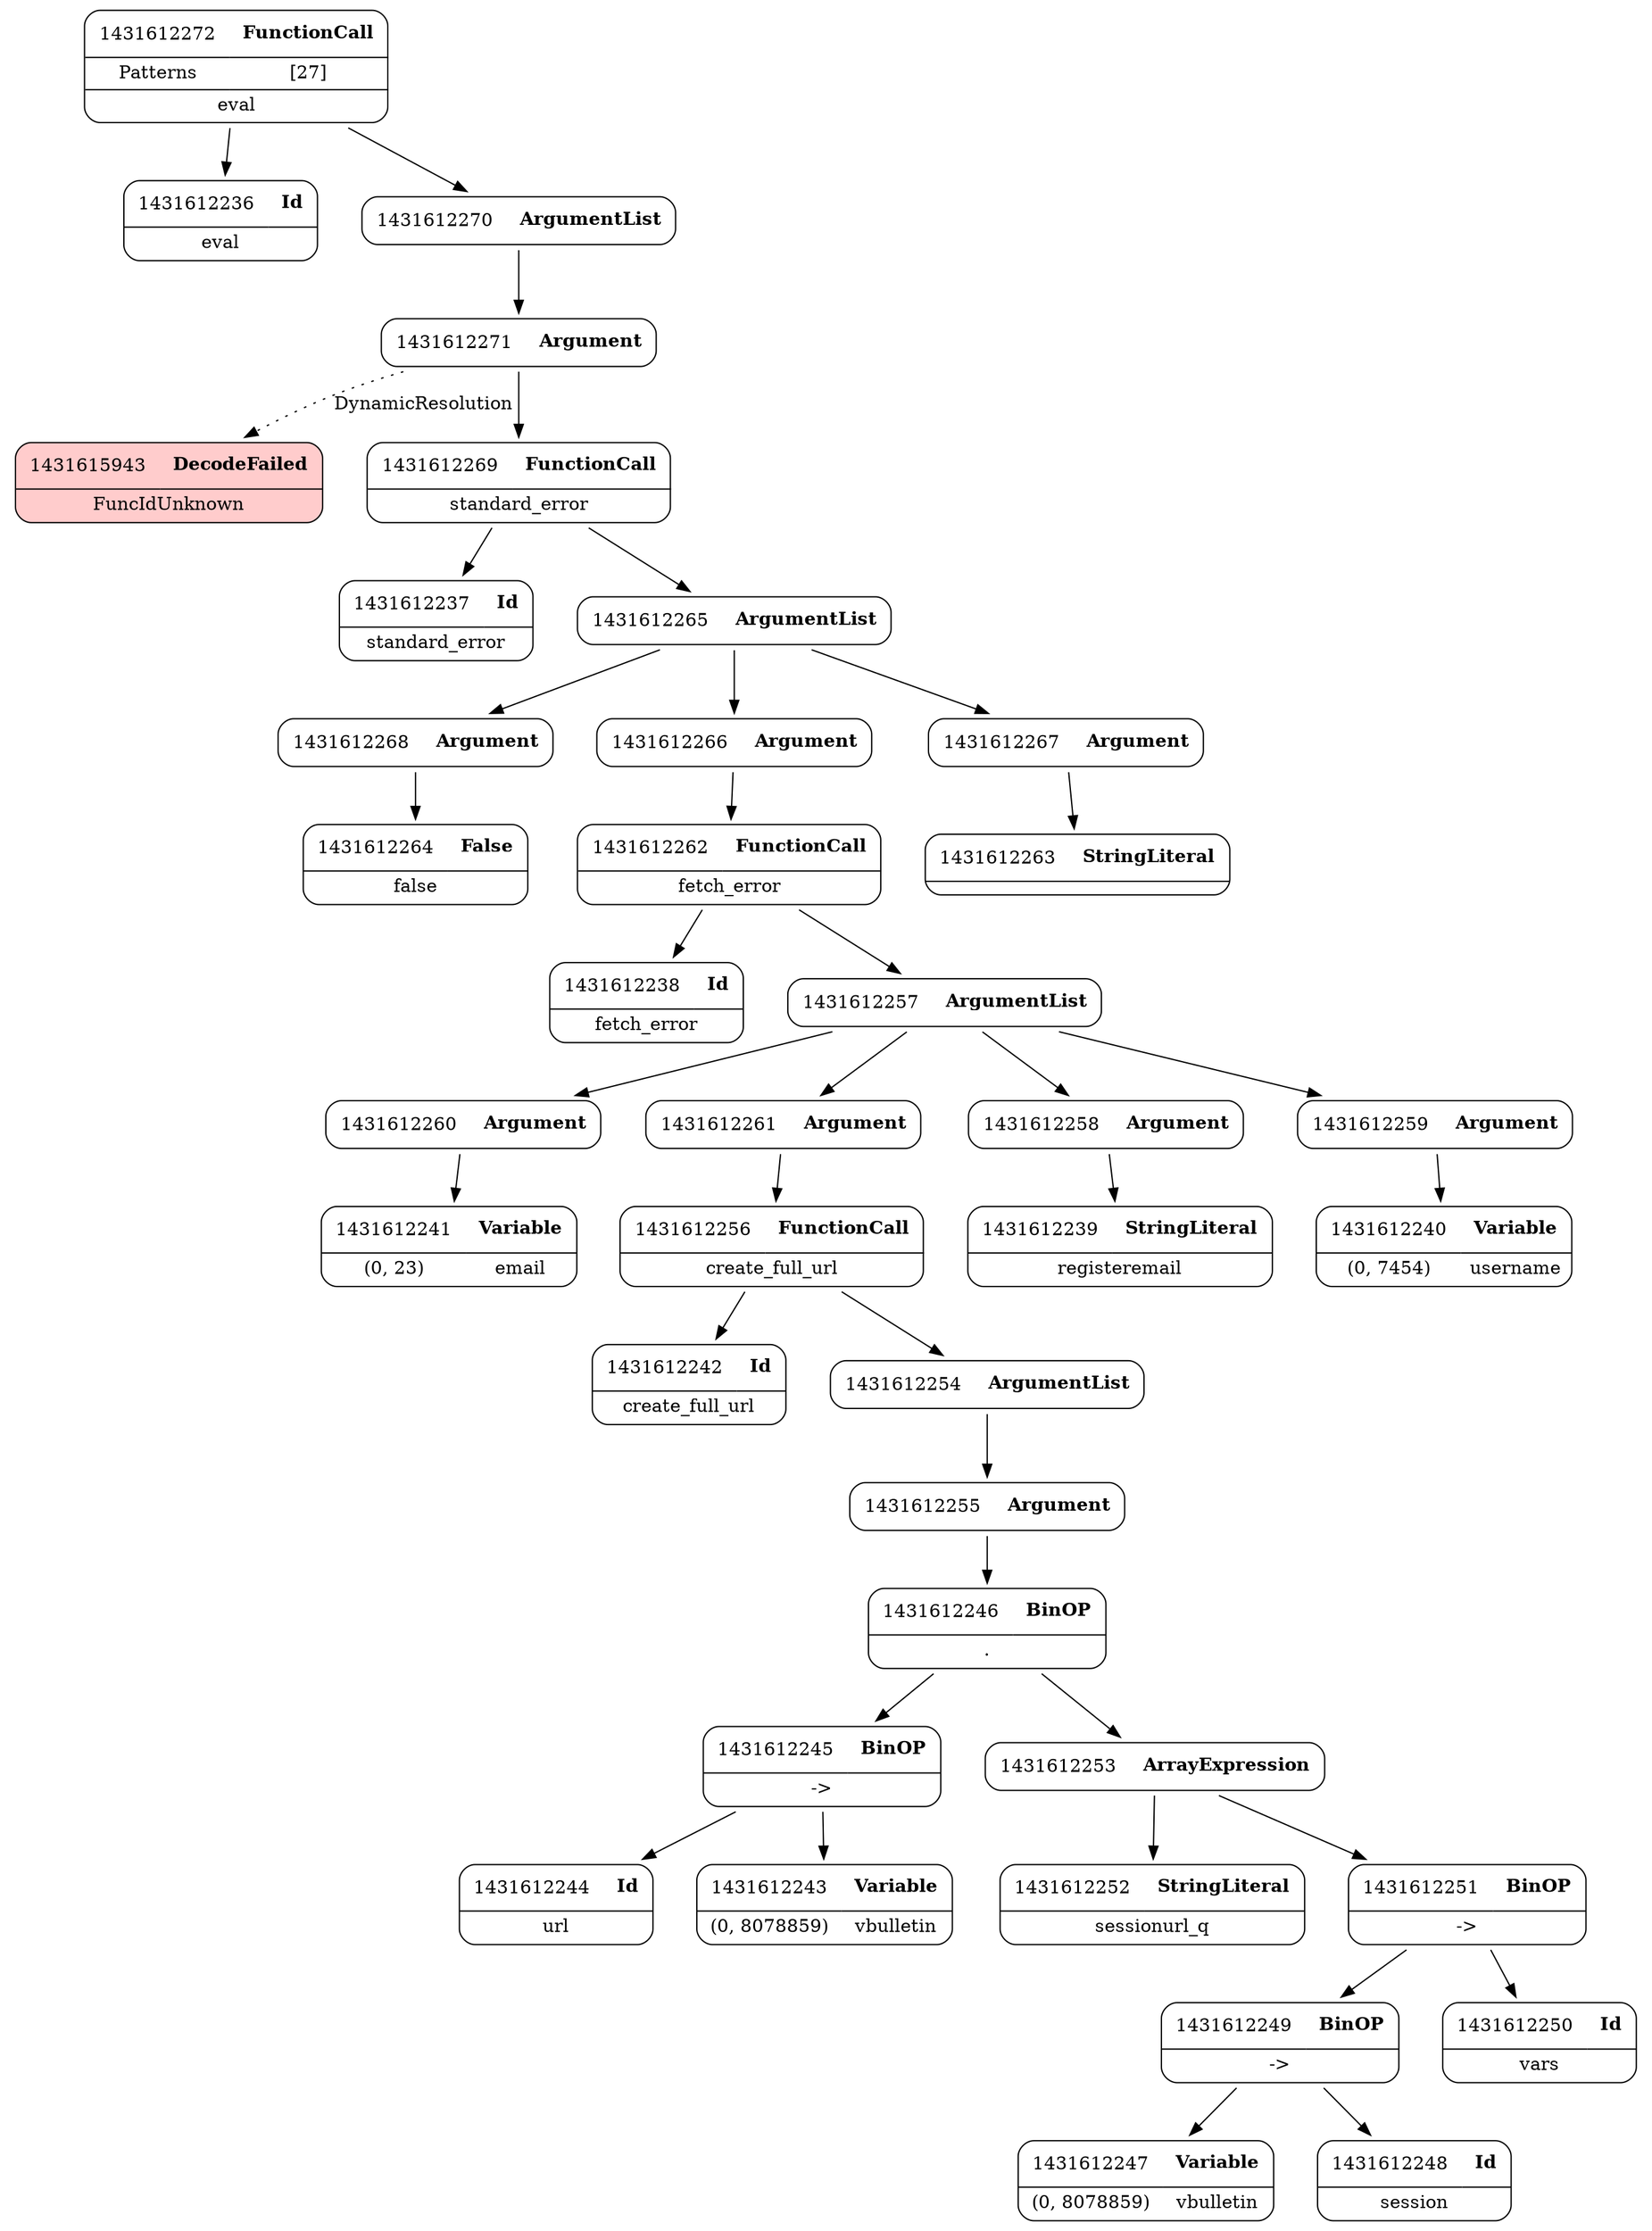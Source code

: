 digraph ast {
node [shape=none];
1431612244 [label=<<TABLE border='1' cellspacing='0' cellpadding='10' style='rounded' ><TR><TD border='0'>1431612244</TD><TD border='0'><B>Id</B></TD></TR><HR/><TR><TD border='0' cellpadding='5' colspan='2'>url</TD></TR></TABLE>>];
1431612245 [label=<<TABLE border='1' cellspacing='0' cellpadding='10' style='rounded' ><TR><TD border='0'>1431612245</TD><TD border='0'><B>BinOP</B></TD></TR><HR/><TR><TD border='0' cellpadding='5' colspan='2'>-&gt;</TD></TR></TABLE>>];
1431612245 -> 1431612243 [weight=2];
1431612245 -> 1431612244 [weight=2];
1431612246 [label=<<TABLE border='1' cellspacing='0' cellpadding='10' style='rounded' ><TR><TD border='0'>1431612246</TD><TD border='0'><B>BinOP</B></TD></TR><HR/><TR><TD border='0' cellpadding='5' colspan='2'>.</TD></TR></TABLE>>];
1431612246 -> 1431612245 [weight=2];
1431612246 -> 1431612253 [weight=2];
1431612247 [label=<<TABLE border='1' cellspacing='0' cellpadding='10' style='rounded' ><TR><TD border='0'>1431612247</TD><TD border='0'><B>Variable</B></TD></TR><HR/><TR><TD border='0' cellpadding='5'>(0, 8078859)</TD><TD border='0' cellpadding='5'>vbulletin</TD></TR></TABLE>>];
1431612240 [label=<<TABLE border='1' cellspacing='0' cellpadding='10' style='rounded' ><TR><TD border='0'>1431612240</TD><TD border='0'><B>Variable</B></TD></TR><HR/><TR><TD border='0' cellpadding='5'>(0, 7454)</TD><TD border='0' cellpadding='5'>username</TD></TR></TABLE>>];
1431612241 [label=<<TABLE border='1' cellspacing='0' cellpadding='10' style='rounded' ><TR><TD border='0'>1431612241</TD><TD border='0'><B>Variable</B></TD></TR><HR/><TR><TD border='0' cellpadding='5'>(0, 23)</TD><TD border='0' cellpadding='5'>email</TD></TR></TABLE>>];
1431612242 [label=<<TABLE border='1' cellspacing='0' cellpadding='10' style='rounded' ><TR><TD border='0'>1431612242</TD><TD border='0'><B>Id</B></TD></TR><HR/><TR><TD border='0' cellpadding='5' colspan='2'>create_full_url</TD></TR></TABLE>>];
1431612243 [label=<<TABLE border='1' cellspacing='0' cellpadding='10' style='rounded' ><TR><TD border='0'>1431612243</TD><TD border='0'><B>Variable</B></TD></TR><HR/><TR><TD border='0' cellpadding='5'>(0, 8078859)</TD><TD border='0' cellpadding='5'>vbulletin</TD></TR></TABLE>>];
1431612252 [label=<<TABLE border='1' cellspacing='0' cellpadding='10' style='rounded' ><TR><TD border='0'>1431612252</TD><TD border='0'><B>StringLiteral</B></TD></TR><HR/><TR><TD border='0' cellpadding='5' colspan='2'>sessionurl_q</TD></TR></TABLE>>];
1431612253 [label=<<TABLE border='1' cellspacing='0' cellpadding='10' style='rounded' ><TR><TD border='0'>1431612253</TD><TD border='0'><B>ArrayExpression</B></TD></TR></TABLE>>];
1431612253 -> 1431612251 [weight=2];
1431612253 -> 1431612252 [weight=2];
1431612254 [label=<<TABLE border='1' cellspacing='0' cellpadding='10' style='rounded' ><TR><TD border='0'>1431612254</TD><TD border='0'><B>ArgumentList</B></TD></TR></TABLE>>];
1431612254 -> 1431612255 [weight=2];
1431612255 [label=<<TABLE border='1' cellspacing='0' cellpadding='10' style='rounded' ><TR><TD border='0'>1431612255</TD><TD border='0'><B>Argument</B></TD></TR></TABLE>>];
1431612255 -> 1431612246 [weight=2];
1431612248 [label=<<TABLE border='1' cellspacing='0' cellpadding='10' style='rounded' ><TR><TD border='0'>1431612248</TD><TD border='0'><B>Id</B></TD></TR><HR/><TR><TD border='0' cellpadding='5' colspan='2'>session</TD></TR></TABLE>>];
1431612249 [label=<<TABLE border='1' cellspacing='0' cellpadding='10' style='rounded' ><TR><TD border='0'>1431612249</TD><TD border='0'><B>BinOP</B></TD></TR><HR/><TR><TD border='0' cellpadding='5' colspan='2'>-&gt;</TD></TR></TABLE>>];
1431612249 -> 1431612247 [weight=2];
1431612249 -> 1431612248 [weight=2];
1431612250 [label=<<TABLE border='1' cellspacing='0' cellpadding='10' style='rounded' ><TR><TD border='0'>1431612250</TD><TD border='0'><B>Id</B></TD></TR><HR/><TR><TD border='0' cellpadding='5' colspan='2'>vars</TD></TR></TABLE>>];
1431612251 [label=<<TABLE border='1' cellspacing='0' cellpadding='10' style='rounded' ><TR><TD border='0'>1431612251</TD><TD border='0'><B>BinOP</B></TD></TR><HR/><TR><TD border='0' cellpadding='5' colspan='2'>-&gt;</TD></TR></TABLE>>];
1431612251 -> 1431612249 [weight=2];
1431612251 -> 1431612250 [weight=2];
1431615943 [label=<<TABLE border='1' cellspacing='0' cellpadding='10' style='rounded' bgcolor='#FFCCCC' ><TR><TD border='0'>1431615943</TD><TD border='0'><B>DecodeFailed</B></TD></TR><HR/><TR><TD border='0' cellpadding='5' colspan='2'>FuncIdUnknown</TD></TR></TABLE>>];
1431612236 [label=<<TABLE border='1' cellspacing='0' cellpadding='10' style='rounded' ><TR><TD border='0'>1431612236</TD><TD border='0'><B>Id</B></TD></TR><HR/><TR><TD border='0' cellpadding='5' colspan='2'>eval</TD></TR></TABLE>>];
1431612237 [label=<<TABLE border='1' cellspacing='0' cellpadding='10' style='rounded' ><TR><TD border='0'>1431612237</TD><TD border='0'><B>Id</B></TD></TR><HR/><TR><TD border='0' cellpadding='5' colspan='2'>standard_error</TD></TR></TABLE>>];
1431612238 [label=<<TABLE border='1' cellspacing='0' cellpadding='10' style='rounded' ><TR><TD border='0'>1431612238</TD><TD border='0'><B>Id</B></TD></TR><HR/><TR><TD border='0' cellpadding='5' colspan='2'>fetch_error</TD></TR></TABLE>>];
1431612239 [label=<<TABLE border='1' cellspacing='0' cellpadding='10' style='rounded' ><TR><TD border='0'>1431612239</TD><TD border='0'><B>StringLiteral</B></TD></TR><HR/><TR><TD border='0' cellpadding='5' colspan='2'>registeremail</TD></TR></TABLE>>];
1431612272 [label=<<TABLE border='1' cellspacing='0' cellpadding='10' style='rounded' ><TR><TD border='0'>1431612272</TD><TD border='0'><B>FunctionCall</B></TD></TR><HR/><TR><TD border='0' cellpadding='5'>Patterns</TD><TD border='0' cellpadding='5'>[27]</TD></TR><HR/><TR><TD border='0' cellpadding='5' colspan='2'>eval</TD></TR></TABLE>>];
1431612272 -> 1431612236 [weight=2];
1431612272 -> 1431612270 [weight=2];
1431612260 [label=<<TABLE border='1' cellspacing='0' cellpadding='10' style='rounded' ><TR><TD border='0'>1431612260</TD><TD border='0'><B>Argument</B></TD></TR></TABLE>>];
1431612260 -> 1431612241 [weight=2];
1431612261 [label=<<TABLE border='1' cellspacing='0' cellpadding='10' style='rounded' ><TR><TD border='0'>1431612261</TD><TD border='0'><B>Argument</B></TD></TR></TABLE>>];
1431612261 -> 1431612256 [weight=2];
1431612262 [label=<<TABLE border='1' cellspacing='0' cellpadding='10' style='rounded' ><TR><TD border='0'>1431612262</TD><TD border='0'><B>FunctionCall</B></TD></TR><HR/><TR><TD border='0' cellpadding='5' colspan='2'>fetch_error</TD></TR></TABLE>>];
1431612262 -> 1431612238 [weight=2];
1431612262 -> 1431612257 [weight=2];
1431612263 [label=<<TABLE border='1' cellspacing='0' cellpadding='10' style='rounded' ><TR><TD border='0'>1431612263</TD><TD border='0'><B>StringLiteral</B></TD></TR><HR/><TR><TD border='0' cellpadding='5' colspan='2'></TD></TR></TABLE>>];
1431612256 [label=<<TABLE border='1' cellspacing='0' cellpadding='10' style='rounded' ><TR><TD border='0'>1431612256</TD><TD border='0'><B>FunctionCall</B></TD></TR><HR/><TR><TD border='0' cellpadding='5' colspan='2'>create_full_url</TD></TR></TABLE>>];
1431612256 -> 1431612242 [weight=2];
1431612256 -> 1431612254 [weight=2];
1431612257 [label=<<TABLE border='1' cellspacing='0' cellpadding='10' style='rounded' ><TR><TD border='0'>1431612257</TD><TD border='0'><B>ArgumentList</B></TD></TR></TABLE>>];
1431612257 -> 1431612258 [weight=2];
1431612257 -> 1431612259 [weight=2];
1431612257 -> 1431612260 [weight=2];
1431612257 -> 1431612261 [weight=2];
1431612258 [label=<<TABLE border='1' cellspacing='0' cellpadding='10' style='rounded' ><TR><TD border='0'>1431612258</TD><TD border='0'><B>Argument</B></TD></TR></TABLE>>];
1431612258 -> 1431612239 [weight=2];
1431612259 [label=<<TABLE border='1' cellspacing='0' cellpadding='10' style='rounded' ><TR><TD border='0'>1431612259</TD><TD border='0'><B>Argument</B></TD></TR></TABLE>>];
1431612259 -> 1431612240 [weight=2];
1431612268 [label=<<TABLE border='1' cellspacing='0' cellpadding='10' style='rounded' ><TR><TD border='0'>1431612268</TD><TD border='0'><B>Argument</B></TD></TR></TABLE>>];
1431612268 -> 1431612264 [weight=2];
1431612269 [label=<<TABLE border='1' cellspacing='0' cellpadding='10' style='rounded' ><TR><TD border='0'>1431612269</TD><TD border='0'><B>FunctionCall</B></TD></TR><HR/><TR><TD border='0' cellpadding='5' colspan='2'>standard_error</TD></TR></TABLE>>];
1431612269 -> 1431612237 [weight=2];
1431612269 -> 1431612265 [weight=2];
1431612270 [label=<<TABLE border='1' cellspacing='0' cellpadding='10' style='rounded' ><TR><TD border='0'>1431612270</TD><TD border='0'><B>ArgumentList</B></TD></TR></TABLE>>];
1431612270 -> 1431612271 [weight=2];
1431612271 [label=<<TABLE border='1' cellspacing='0' cellpadding='10' style='rounded' ><TR><TD border='0'>1431612271</TD><TD border='0'><B>Argument</B></TD></TR></TABLE>>];
1431612271 -> 1431612269 [weight=2];
1431612271 -> 1431615943 [style=dotted,label=DynamicResolution];
1431612264 [label=<<TABLE border='1' cellspacing='0' cellpadding='10' style='rounded' ><TR><TD border='0'>1431612264</TD><TD border='0'><B>False</B></TD></TR><HR/><TR><TD border='0' cellpadding='5' colspan='2'>false</TD></TR></TABLE>>];
1431612265 [label=<<TABLE border='1' cellspacing='0' cellpadding='10' style='rounded' ><TR><TD border='0'>1431612265</TD><TD border='0'><B>ArgumentList</B></TD></TR></TABLE>>];
1431612265 -> 1431612266 [weight=2];
1431612265 -> 1431612267 [weight=2];
1431612265 -> 1431612268 [weight=2];
1431612266 [label=<<TABLE border='1' cellspacing='0' cellpadding='10' style='rounded' ><TR><TD border='0'>1431612266</TD><TD border='0'><B>Argument</B></TD></TR></TABLE>>];
1431612266 -> 1431612262 [weight=2];
1431612267 [label=<<TABLE border='1' cellspacing='0' cellpadding='10' style='rounded' ><TR><TD border='0'>1431612267</TD><TD border='0'><B>Argument</B></TD></TR></TABLE>>];
1431612267 -> 1431612263 [weight=2];
}
